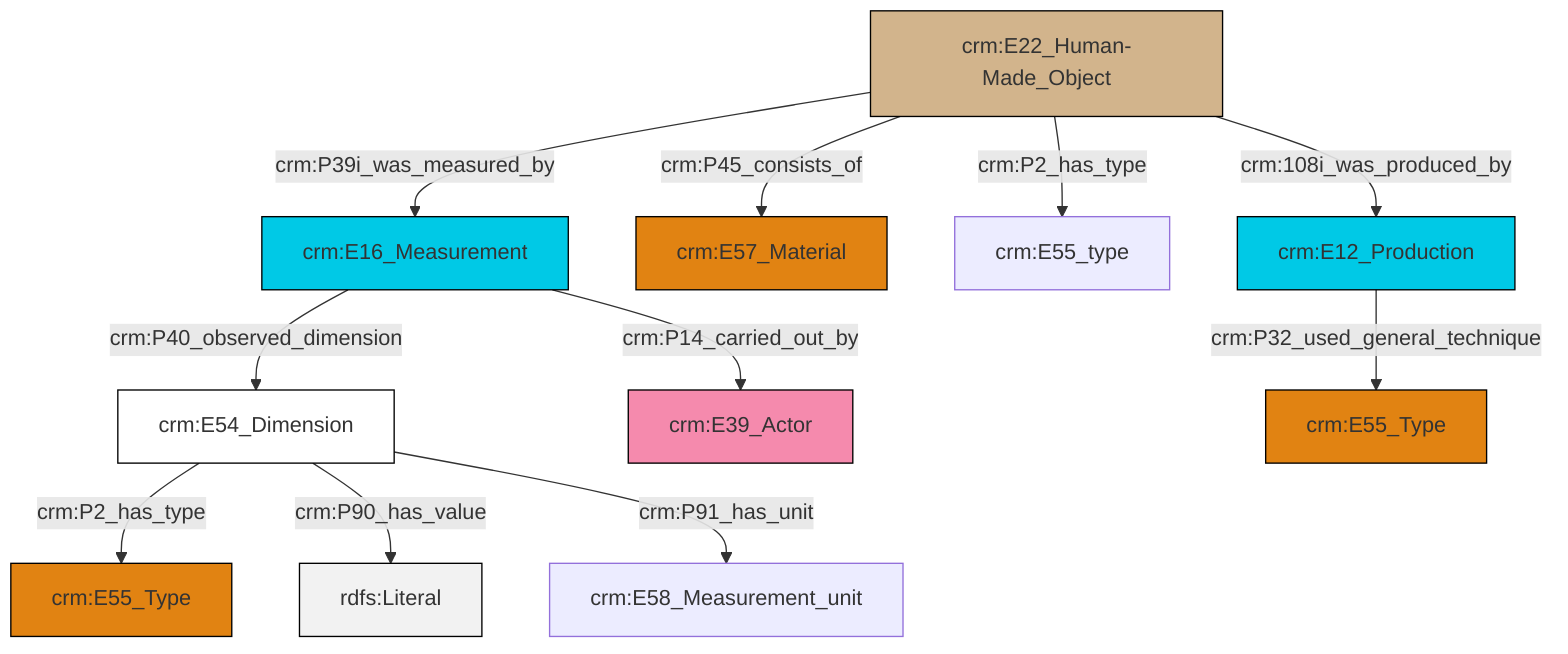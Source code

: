 graph TD
classDef Literal fill:#f2f2f2,stroke:#000000;
classDef CRM_Entity fill:#FFFFFF,stroke:#000000;
classDef Temporal_Entity fill:#00C9E6, stroke:#000000;
classDef Type fill:#E18312, stroke:#000000;
classDef Time-Span fill:#2C9C91, stroke:#000000;
classDef Appellation fill:#FFEB7F, stroke:#000000;
classDef Place fill:#008836, stroke:#000000;
classDef Persistent_Item fill:#B266B2, stroke:#000000;
classDef Conceptual_Object fill:#FFD700, stroke:#000000;
classDef Physical_Thing fill:#D2B48C, stroke:#000000;
classDef Actor fill:#f58aad, stroke:#000000;
classDef PC_Classes fill:#4ce600, stroke:#000000;
classDef Multi fill:#cccccc,stroke:#000000;

0["crm:E16_Measurement"]:::Temporal_Entity -->|crm:P40_observed_dimension| 1["crm:E54_Dimension"]:::CRM_Entity
1["crm:E54_Dimension"]:::CRM_Entity -->|crm:P2_has_type| 4["crm:E55_Type"]:::Type
1["crm:E54_Dimension"]:::CRM_Entity -->|crm:P90_has_value| 5[rdfs:Literal]:::Literal
0["crm:E16_Measurement"]:::Temporal_Entity -->|crm:P14_carried_out_by| 6["crm:E39_Actor"]:::Actor
11["crm:E22_Human-Made_Object"]:::Physical_Thing -->|crm:P45_consists_of| 2["crm:E57_Material"]:::Type
11["crm:E22_Human-Made_Object"]:::Physical_Thing -->|crm:P39i_was_measured_by| 0["crm:E16_Measurement"]:::Temporal_Entity
11["crm:E22_Human-Made_Object"]:::Physical_Thing -->|crm:P2_has_type| 12["crm:E55_type"]:::Default
16["crm:E12_Production"]:::Temporal_Entity -->|crm:P32_used_general_technique| 8["crm:E55_Type"]:::Type
1["crm:E54_Dimension"]:::CRM_Entity -->|crm:P91_has_unit| 19["crm:E58_Measurement_unit"]:::Default
11["crm:E22_Human-Made_Object"]:::Physical_Thing -->|crm:108i_was_produced_by| 16["crm:E12_Production"]:::Temporal_Entity